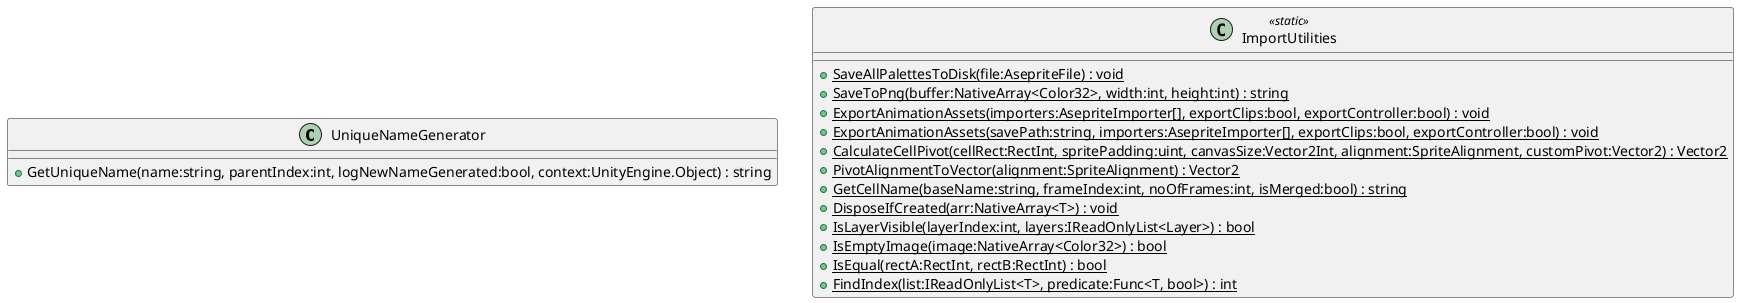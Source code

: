 @startuml
class UniqueNameGenerator {
    + GetUniqueName(name:string, parentIndex:int, logNewNameGenerated:bool, context:UnityEngine.Object) : string
}
class ImportUtilities <<static>> {
    + {static} SaveAllPalettesToDisk(file:AsepriteFile) : void
    + {static} SaveToPng(buffer:NativeArray<Color32>, width:int, height:int) : string
    + {static} ExportAnimationAssets(importers:AsepriteImporter[], exportClips:bool, exportController:bool) : void
    + {static} ExportAnimationAssets(savePath:string, importers:AsepriteImporter[], exportClips:bool, exportController:bool) : void
    + {static} CalculateCellPivot(cellRect:RectInt, spritePadding:uint, canvasSize:Vector2Int, alignment:SpriteAlignment, customPivot:Vector2) : Vector2
    + {static} PivotAlignmentToVector(alignment:SpriteAlignment) : Vector2
    + {static} GetCellName(baseName:string, frameIndex:int, noOfFrames:int, isMerged:bool) : string
    + {static} DisposeIfCreated(arr:NativeArray<T>) : void
    + {static} IsLayerVisible(layerIndex:int, layers:IReadOnlyList<Layer>) : bool
    + {static} IsEmptyImage(image:NativeArray<Color32>) : bool
    + {static} IsEqual(rectA:RectInt, rectB:RectInt) : bool
    + {static} FindIndex(list:IReadOnlyList<T>, predicate:Func<T, bool>) : int
}
@enduml

